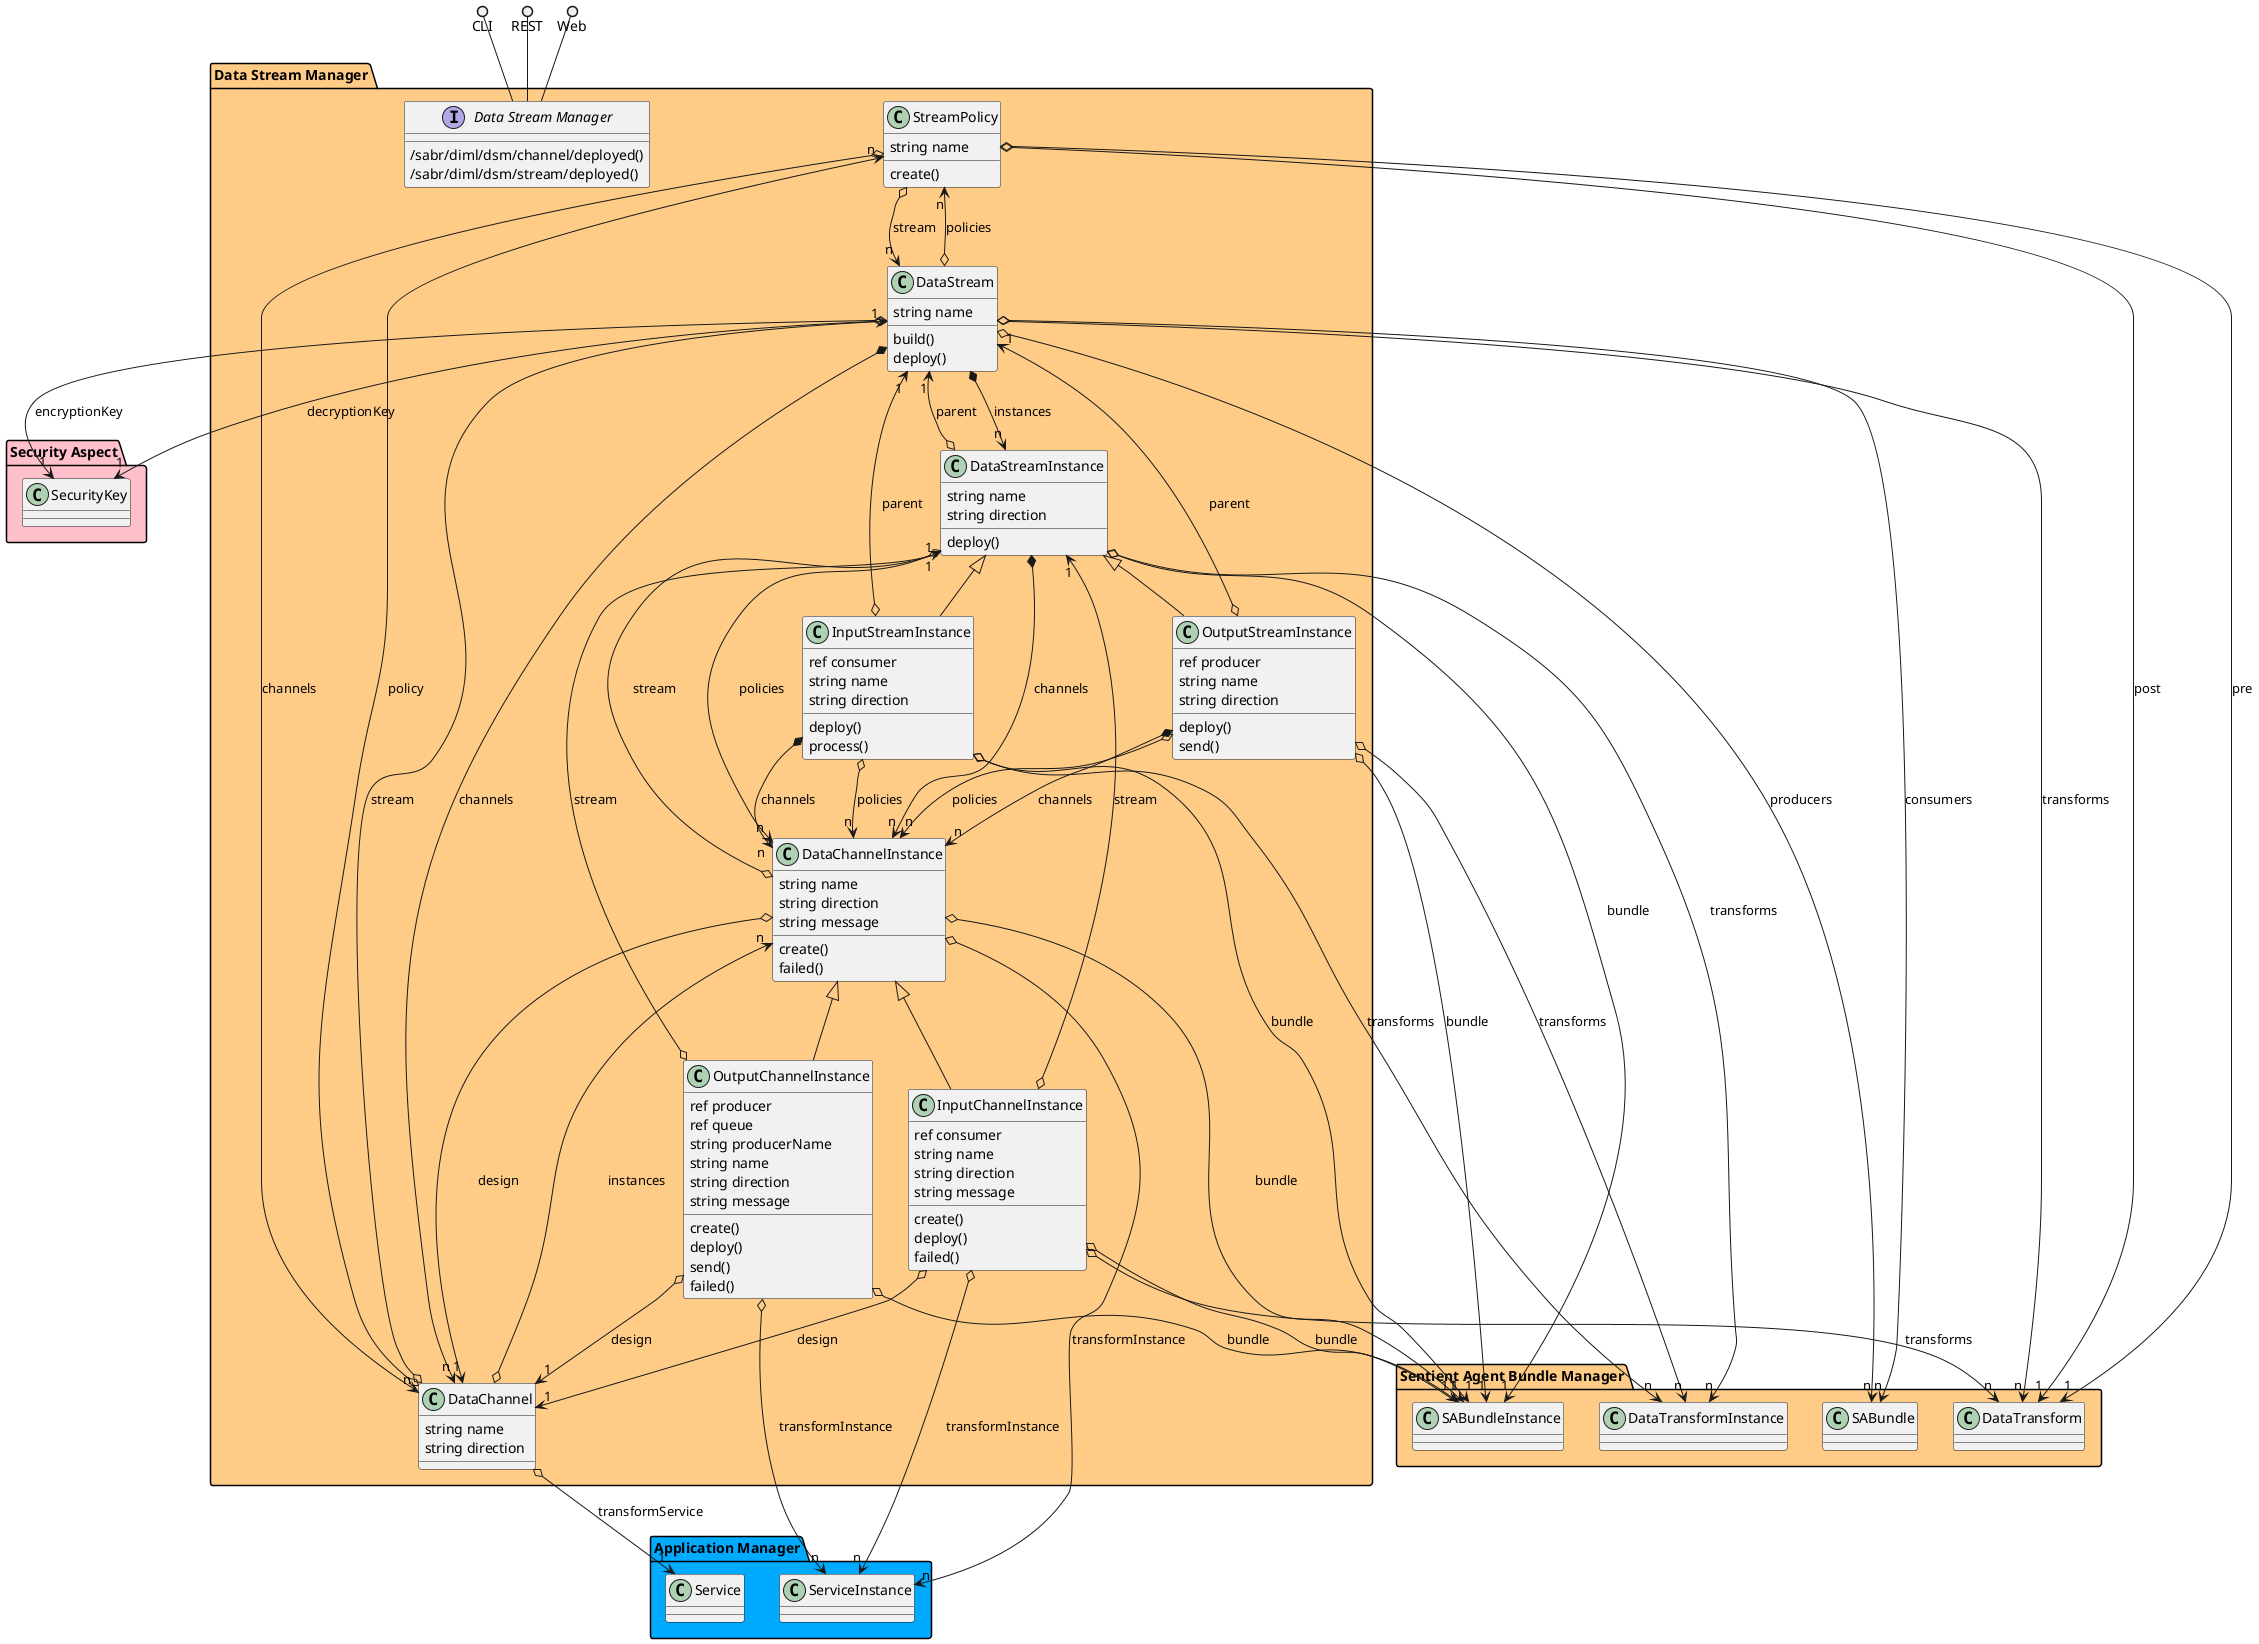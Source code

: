 @startuml


package "Application Manager" #00aaff {
    
        class Service {
        }
    
        class ServiceInstance {
        }
    }

package "Data Stream Manager" #ffcc88 {
    
        class StreamPolicy {
        }
    
        class DataChannelInstance {
        }
    
        class DataStream {
        }
    
        class DataChannel {
        }
    
        class DataStreamInstance {
        }
    }

package "Sentient Agent Bundle Manager" #ffcc88 {
    
        class SABundleInstance {
        }
    
        class DataTransform {
        }
    
        class SABundle {
        }
    
        class DataTransformInstance {
        }
    }

package "Security Aspect" #pink {
    
        class SecurityKey {
        }
    }


package "Data Stream Manager" #ffcc88 {

    interface "Data Stream Manager" as i {
            /sabr/diml/dsm/channel/deployed()
            /sabr/diml/dsm/stream/deployed()
    
    }
}

CLI ()-- i
REST ()-- i
Web ()-- i

package "Data Stream Manager" #ffcc88 {
        class "DataChannel" {
                 string name
                 string direction
                    }
                DataChannel o--> "1" Service : transformService
                        DataChannel o--> "n" StreamPolicy : policy
                        DataChannel o--> "n" DataChannelInstance : instances
                        DataChannel o--> "1" DataStream : stream
            
    
    class "DataChannelInstance" {
                 string name
                 string direction
                 string message
                             create()
                     failed()
            }
                DataChannelInstance o--> "1" DataChannel : design
                        DataChannelInstance o--> "1" DataStreamInstance : stream
                        DataChannelInstance o--> "n" ServiceInstance : transformInstance
                        DataChannelInstance o--> "1" SABundleInstance : bundle
            
    
    class "DataStream" {
                 string name
                             build()
                     deploy()
            }
                DataStream o--> "n" StreamPolicy : policies
                        DataStream *--> "n" DataChannel : channels
                        DataStream *--> "n" DataStreamInstance : instances
                        DataStream o--> "n" DataTransform : transforms
                        DataStream o--> "n" SABundle : consumers
                        DataStream o--> "n" SABundle : producers
                        DataStream o--> "1" SecurityKey : encryptionKey
                        DataStream o--> "1" SecurityKey : decryptionKey
            
    
    class "DataStreamInstance" {
                 string name
                 string direction
                             deploy()
            }
                DataStreamInstance o--> "1" DataStream : parent
                        DataStreamInstance o--> "1" SABundleInstance : bundle
                        DataStreamInstance *--> "n" DataChannelInstance : channels
                        DataStreamInstance o--> "n" DataChannelInstance : policies
                        DataStreamInstance o--> "n" DataTransformInstance : transforms
            
    
    class "InputChannelInstance" {
                 ref consumer
                 string name
                 string direction
                 string message
                             create()
                     deploy()
                     failed()
            }
                InputChannelInstance o--> "n" DataTransform : transforms
                        InputChannelInstance o--> "1" DataChannel : design
                        InputChannelInstance o--> "1" DataStreamInstance : stream
                        InputChannelInstance o--> "n" ServiceInstance : transformInstance
                        InputChannelInstance o--> "1" SABundleInstance : bundle
            
    
        DataChannelInstance <|-- InputChannelInstance
    
    class "InputStreamInstance" {
                 ref consumer
                 string name
                 string direction
                             deploy()
                     process()
            }
                InputStreamInstance o--> "1" DataStream : parent
                        InputStreamInstance o--> "1" SABundleInstance : bundle
                        InputStreamInstance *--> "n" DataChannelInstance : channels
                        InputStreamInstance o--> "n" DataChannelInstance : policies
                        InputStreamInstance o--> "n" DataTransformInstance : transforms
            
    
        DataStreamInstance <|-- InputStreamInstance
    
    class "OutputChannelInstance" {
                 ref producer
                 ref queue
                 string producerName
                 string name
                 string direction
                 string message
                             create()
                     deploy()
                     send()
                     failed()
            }
                OutputChannelInstance o--> "1" DataChannel : design
                        OutputChannelInstance o--> "1" DataStreamInstance : stream
                        OutputChannelInstance o--> "n" ServiceInstance : transformInstance
                        OutputChannelInstance o--> "1" SABundleInstance : bundle
            
    
        DataChannelInstance <|-- OutputChannelInstance
    
    class "OutputStreamInstance" {
                 ref producer
                 string name
                 string direction
                             deploy()
                     send()
            }
                OutputStreamInstance o--> "1" DataStream : parent
                        OutputStreamInstance o--> "1" SABundleInstance : bundle
                        OutputStreamInstance *--> "n" DataChannelInstance : channels
                        OutputStreamInstance o--> "n" DataChannelInstance : policies
                        OutputStreamInstance o--> "n" DataTransformInstance : transforms
            
    
        DataStreamInstance <|-- OutputStreamInstance
    
    class "StreamPolicy" {
                 string name
                             create()
            }
                StreamPolicy o--> "1" DataTransform : post
                        StreamPolicy o--> "1" DataTransform : pre
                        StreamPolicy o--> "n" DataStream : stream
                        StreamPolicy o--> "n" DataChannel : channels
            
    

}



@enduml

